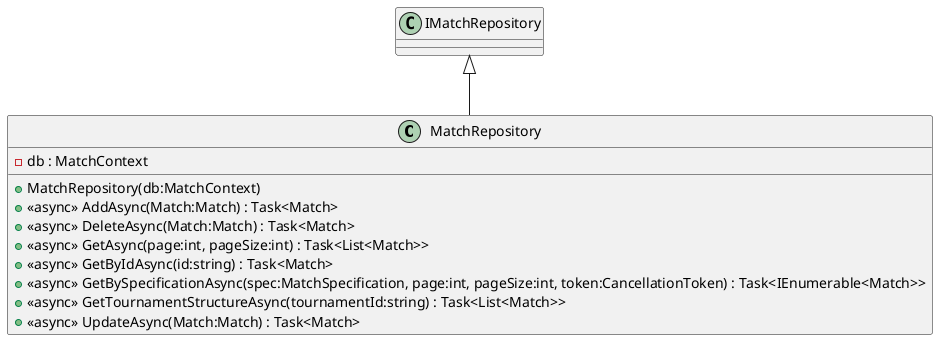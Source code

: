 @startuml
class MatchRepository {
    - db : MatchContext
    + MatchRepository(db:MatchContext)
    + <<async>> AddAsync(Match:Match) : Task<Match>
    + <<async>> DeleteAsync(Match:Match) : Task<Match>
    + <<async>> GetAsync(page:int, pageSize:int) : Task<List<Match>>
    + <<async>> GetByIdAsync(id:string) : Task<Match>
    + <<async>> GetBySpecificationAsync(spec:MatchSpecification, page:int, pageSize:int, token:CancellationToken) : Task<IEnumerable<Match>>
    + <<async>> GetTournamentStructureAsync(tournamentId:string) : Task<List<Match>>
    + <<async>> UpdateAsync(Match:Match) : Task<Match>
}
IMatchRepository <|-- MatchRepository
@enduml
